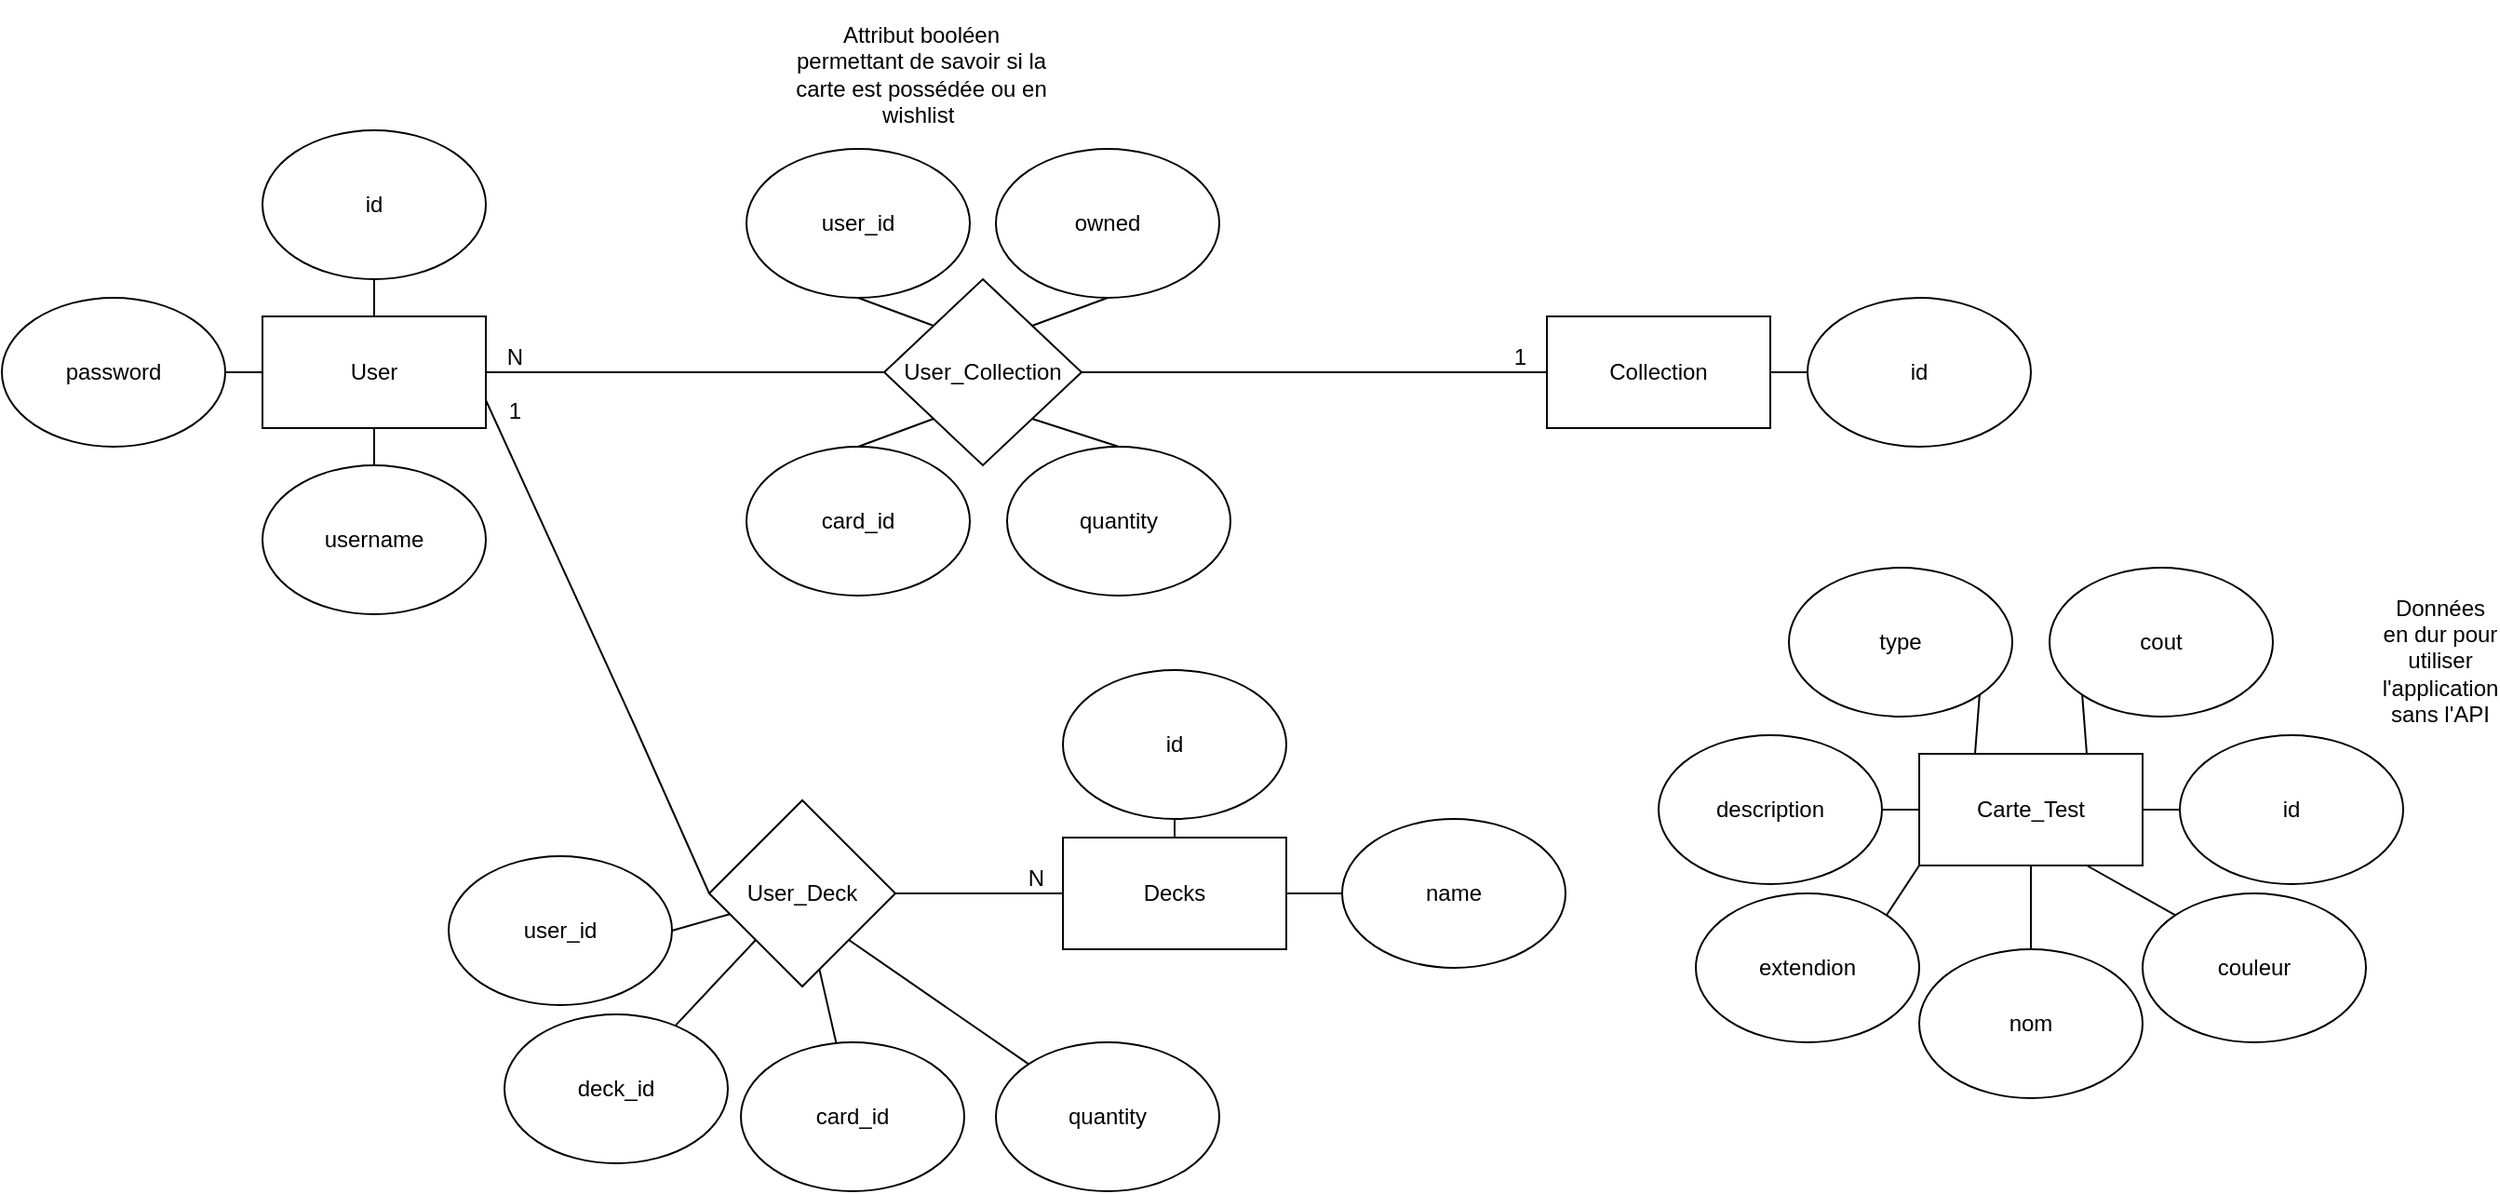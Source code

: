 <mxfile version="17.0.0" type="device"><diagram id="HKSUvyz62qTJNnBPRzKF" name="Page-1"><mxGraphModel dx="2474" dy="1910" grid="1" gridSize="10" guides="1" tooltips="1" connect="1" arrows="1" fold="1" page="1" pageScale="1" pageWidth="827" pageHeight="1169" math="0" shadow="0"><root><mxCell id="0"/><mxCell id="1" parent="0"/><mxCell id="zZBhexE6LtIUCqZjKTa4-1" value="User" style="rounded=0;whiteSpace=wrap;html=1;" parent="1" vertex="1"><mxGeometry x="-10" y="130" width="120" height="60" as="geometry"/></mxCell><mxCell id="zZBhexE6LtIUCqZjKTa4-2" value="Collection" style="rounded=0;whiteSpace=wrap;html=1;" parent="1" vertex="1"><mxGeometry x="680" y="130" width="120" height="60" as="geometry"/></mxCell><mxCell id="zZBhexE6LtIUCqZjKTa4-3" value="Decks" style="rounded=0;whiteSpace=wrap;html=1;" parent="1" vertex="1"><mxGeometry x="420" y="410" width="120" height="60" as="geometry"/></mxCell><mxCell id="zZBhexE6LtIUCqZjKTa4-5" value="id" style="ellipse;whiteSpace=wrap;html=1;" parent="1" vertex="1"><mxGeometry x="-10" y="30" width="120" height="80" as="geometry"/></mxCell><mxCell id="zZBhexE6LtIUCqZjKTa4-6" value="username" style="ellipse;whiteSpace=wrap;html=1;" parent="1" vertex="1"><mxGeometry x="-10" y="210" width="120" height="80" as="geometry"/></mxCell><mxCell id="zZBhexE6LtIUCqZjKTa4-7" value="password" style="ellipse;whiteSpace=wrap;html=1;" parent="1" vertex="1"><mxGeometry x="-150" y="120" width="120" height="80" as="geometry"/></mxCell><mxCell id="zZBhexE6LtIUCqZjKTa4-8" value="user_id" style="ellipse;whiteSpace=wrap;html=1;" parent="1" vertex="1"><mxGeometry x="250" y="40" width="120" height="80" as="geometry"/></mxCell><mxCell id="zZBhexE6LtIUCqZjKTa4-9" value="card_id" style="ellipse;whiteSpace=wrap;html=1;" parent="1" vertex="1"><mxGeometry x="250" y="200" width="120" height="80" as="geometry"/></mxCell><mxCell id="zZBhexE6LtIUCqZjKTa4-10" value="quantity" style="ellipse;whiteSpace=wrap;html=1;" parent="1" vertex="1"><mxGeometry x="390" y="200" width="120" height="80" as="geometry"/></mxCell><mxCell id="uM3jgVpM8qWstJ5vYPEy-1" value="id" style="ellipse;whiteSpace=wrap;html=1;" parent="1" vertex="1"><mxGeometry x="820" y="120" width="120" height="80" as="geometry"/></mxCell><mxCell id="uM3jgVpM8qWstJ5vYPEy-3" value="id" style="ellipse;whiteSpace=wrap;html=1;" parent="1" vertex="1"><mxGeometry x="420" y="320" width="120" height="80" as="geometry"/></mxCell><mxCell id="uM3jgVpM8qWstJ5vYPEy-4" value="name" style="ellipse;whiteSpace=wrap;html=1;" parent="1" vertex="1"><mxGeometry x="570" y="400" width="120" height="80" as="geometry"/></mxCell><mxCell id="uM3jgVpM8qWstJ5vYPEy-12" value="deck_id" style="ellipse;whiteSpace=wrap;html=1;" parent="1" vertex="1"><mxGeometry x="120" y="505" width="120" height="80" as="geometry"/></mxCell><mxCell id="uM3jgVpM8qWstJ5vYPEy-13" value="card_id" style="ellipse;whiteSpace=wrap;html=1;" parent="1" vertex="1"><mxGeometry x="247" y="520" width="120" height="80" as="geometry"/></mxCell><mxCell id="uM3jgVpM8qWstJ5vYPEy-14" value="quantity" style="ellipse;whiteSpace=wrap;html=1;" parent="1" vertex="1"><mxGeometry x="384" y="520" width="120" height="80" as="geometry"/></mxCell><mxCell id="SDSq_9yRI880q0R7eKPn-1" value="owned" style="ellipse;whiteSpace=wrap;html=1;" parent="1" vertex="1"><mxGeometry x="384" y="40" width="120" height="80" as="geometry"/></mxCell><mxCell id="SDSq_9yRI880q0R7eKPn-2" value="Attribut booléen permettant de savoir si la carte est possédée ou en wishlist&amp;nbsp;" style="text;html=1;strokeColor=none;fillColor=none;align=center;verticalAlign=middle;whiteSpace=wrap;rounded=0;" parent="1" vertex="1"><mxGeometry x="274" y="-40" width="140" height="80" as="geometry"/></mxCell><mxCell id="SDSq_9yRI880q0R7eKPn-5" value="" style="endArrow=none;html=1;rounded=0;entryX=0.5;entryY=1;entryDx=0;entryDy=0;exitX=0.5;exitY=0;exitDx=0;exitDy=0;" parent="1" source="zZBhexE6LtIUCqZjKTa4-1" target="zZBhexE6LtIUCqZjKTa4-5" edge="1"><mxGeometry width="50" height="50" relative="1" as="geometry"><mxPoint x="400" y="270" as="sourcePoint"/><mxPoint x="450" y="220" as="targetPoint"/></mxGeometry></mxCell><mxCell id="SDSq_9yRI880q0R7eKPn-6" value="" style="endArrow=none;html=1;rounded=0;entryX=1;entryY=0.5;entryDx=0;entryDy=0;exitX=0;exitY=0.5;exitDx=0;exitDy=0;" parent="1" source="zZBhexE6LtIUCqZjKTa4-1" target="zZBhexE6LtIUCqZjKTa4-7" edge="1"><mxGeometry width="50" height="50" relative="1" as="geometry"><mxPoint x="410.0" y="280" as="sourcePoint"/><mxPoint x="460.0" y="230" as="targetPoint"/></mxGeometry></mxCell><mxCell id="SDSq_9yRI880q0R7eKPn-7" value="" style="endArrow=none;html=1;rounded=0;entryX=0.5;entryY=1;entryDx=0;entryDy=0;exitX=0.5;exitY=0;exitDx=0;exitDy=0;" parent="1" source="zZBhexE6LtIUCqZjKTa4-6" target="zZBhexE6LtIUCqZjKTa4-1" edge="1"><mxGeometry width="50" height="50" relative="1" as="geometry"><mxPoint x="420.0" y="290" as="sourcePoint"/><mxPoint x="470.0" y="240" as="targetPoint"/></mxGeometry></mxCell><mxCell id="SDSq_9yRI880q0R7eKPn-9" value="User_Collection" style="rhombus;whiteSpace=wrap;html=1;" parent="1" vertex="1"><mxGeometry x="324" y="110" width="106" height="100" as="geometry"/></mxCell><mxCell id="SDSq_9yRI880q0R7eKPn-10" value="" style="endArrow=none;html=1;rounded=0;entryX=0.5;entryY=1;entryDx=0;entryDy=0;exitX=0;exitY=0;exitDx=0;exitDy=0;" parent="1" source="SDSq_9yRI880q0R7eKPn-9" target="zZBhexE6LtIUCqZjKTa4-8" edge="1"><mxGeometry width="50" height="50" relative="1" as="geometry"><mxPoint x="520.0" y="370" as="sourcePoint"/><mxPoint x="570.0" y="320" as="targetPoint"/></mxGeometry></mxCell><mxCell id="SDSq_9yRI880q0R7eKPn-11" value="" style="endArrow=none;html=1;rounded=0;entryX=0.5;entryY=1;entryDx=0;entryDy=0;exitX=1;exitY=0;exitDx=0;exitDy=0;" parent="1" source="SDSq_9yRI880q0R7eKPn-9" target="SDSq_9yRI880q0R7eKPn-1" edge="1"><mxGeometry width="50" height="50" relative="1" as="geometry"><mxPoint x="530.0" y="380" as="sourcePoint"/><mxPoint x="580.0" y="330" as="targetPoint"/></mxGeometry></mxCell><mxCell id="SDSq_9yRI880q0R7eKPn-12" value="" style="endArrow=none;html=1;rounded=0;entryX=0;entryY=1;entryDx=0;entryDy=0;exitX=0.5;exitY=0;exitDx=0;exitDy=0;" parent="1" source="zZBhexE6LtIUCqZjKTa4-9" target="SDSq_9yRI880q0R7eKPn-9" edge="1"><mxGeometry width="50" height="50" relative="1" as="geometry"><mxPoint x="540.0" y="390" as="sourcePoint"/><mxPoint x="590.0" y="340" as="targetPoint"/></mxGeometry></mxCell><mxCell id="SDSq_9yRI880q0R7eKPn-13" value="" style="endArrow=none;html=1;rounded=0;entryX=1;entryY=1;entryDx=0;entryDy=0;exitX=0.5;exitY=0;exitDx=0;exitDy=0;" parent="1" source="zZBhexE6LtIUCqZjKTa4-10" target="SDSq_9yRI880q0R7eKPn-9" edge="1"><mxGeometry width="50" height="50" relative="1" as="geometry"><mxPoint x="550.0" y="400" as="sourcePoint"/><mxPoint x="600.0" y="350" as="targetPoint"/></mxGeometry></mxCell><mxCell id="SDSq_9yRI880q0R7eKPn-14" value="" style="endArrow=none;html=1;rounded=0;entryX=0;entryY=0.5;entryDx=0;entryDy=0;exitX=1;exitY=0.5;exitDx=0;exitDy=0;" parent="1" source="zZBhexE6LtIUCqZjKTa4-2" edge="1"><mxGeometry width="50" height="50" relative="1" as="geometry"><mxPoint x="630.0" y="490" as="sourcePoint"/><mxPoint x="820.0" y="160" as="targetPoint"/></mxGeometry></mxCell><mxCell id="SDSq_9yRI880q0R7eKPn-15" value="" style="endArrow=none;html=1;rounded=0;entryX=0;entryY=1;entryDx=0;entryDy=0;" parent="1" source="uM3jgVpM8qWstJ5vYPEy-12" target="SDSq_9yRI880q0R7eKPn-21" edge="1"><mxGeometry width="50" height="50" relative="1" as="geometry"><mxPoint x="340.0" y="510" as="sourcePoint"/><mxPoint x="220.0" y="485" as="targetPoint"/></mxGeometry></mxCell><mxCell id="SDSq_9yRI880q0R7eKPn-16" value="" style="endArrow=none;html=1;rounded=0;" parent="1" source="uM3jgVpM8qWstJ5vYPEy-13" target="SDSq_9yRI880q0R7eKPn-21" edge="1"><mxGeometry width="50" height="50" relative="1" as="geometry"><mxPoint x="350.0" y="520" as="sourcePoint"/><mxPoint x="280.0" y="500" as="targetPoint"/></mxGeometry></mxCell><mxCell id="SDSq_9yRI880q0R7eKPn-17" value="" style="endArrow=none;html=1;rounded=0;entryX=1;entryY=1;entryDx=0;entryDy=0;exitX=0;exitY=0;exitDx=0;exitDy=0;" parent="1" source="uM3jgVpM8qWstJ5vYPEy-14" target="SDSq_9yRI880q0R7eKPn-21" edge="1"><mxGeometry width="50" height="50" relative="1" as="geometry"><mxPoint x="360.0" y="530" as="sourcePoint"/><mxPoint x="340.0" y="470" as="targetPoint"/></mxGeometry></mxCell><mxCell id="SDSq_9yRI880q0R7eKPn-18" value="" style="endArrow=none;html=1;rounded=0;entryX=0.5;entryY=1;entryDx=0;entryDy=0;exitX=0.5;exitY=0;exitDx=0;exitDy=0;" parent="1" source="zZBhexE6LtIUCqZjKTa4-3" target="uM3jgVpM8qWstJ5vYPEy-3" edge="1"><mxGeometry width="50" height="50" relative="1" as="geometry"><mxPoint x="280.0" y="575" as="sourcePoint"/><mxPoint x="330.0" y="525" as="targetPoint"/></mxGeometry></mxCell><mxCell id="SDSq_9yRI880q0R7eKPn-19" value="" style="endArrow=none;html=1;rounded=0;entryX=0;entryY=0.5;entryDx=0;entryDy=0;exitX=1;exitY=0.5;exitDx=0;exitDy=0;" parent="1" source="zZBhexE6LtIUCqZjKTa4-3" target="uM3jgVpM8qWstJ5vYPEy-4" edge="1"><mxGeometry width="50" height="50" relative="1" as="geometry"><mxPoint x="290.0" y="585" as="sourcePoint"/><mxPoint x="340.0" y="535" as="targetPoint"/></mxGeometry></mxCell><mxCell id="SDSq_9yRI880q0R7eKPn-21" value="User_Deck" style="rhombus;whiteSpace=wrap;html=1;" parent="1" vertex="1"><mxGeometry x="230" y="390" width="100" height="100" as="geometry"/></mxCell><mxCell id="SDSq_9yRI880q0R7eKPn-33" value="" style="endArrow=none;html=1;rounded=0;exitX=1;exitY=0.5;exitDx=0;exitDy=0;entryX=0;entryY=0.5;entryDx=0;entryDy=0;" parent="1" source="SDSq_9yRI880q0R7eKPn-9" target="zZBhexE6LtIUCqZjKTa4-2" edge="1"><mxGeometry relative="1" as="geometry"><mxPoint x="520" y="320" as="sourcePoint"/><mxPoint x="680" y="320" as="targetPoint"/></mxGeometry></mxCell><mxCell id="SDSq_9yRI880q0R7eKPn-34" value="1" style="resizable=0;html=1;align=right;verticalAlign=bottom;" parent="SDSq_9yRI880q0R7eKPn-33" connectable="0" vertex="1"><mxGeometry x="1" relative="1" as="geometry"><mxPoint x="-11" as="offset"/></mxGeometry></mxCell><mxCell id="SDSq_9yRI880q0R7eKPn-35" value="" style="endArrow=none;html=1;rounded=0;exitX=0;exitY=0.5;exitDx=0;exitDy=0;entryX=1;entryY=0.5;entryDx=0;entryDy=0;" parent="1" source="SDSq_9yRI880q0R7eKPn-9" target="zZBhexE6LtIUCqZjKTa4-1" edge="1"><mxGeometry relative="1" as="geometry"><mxPoint x="470" y="330" as="sourcePoint"/><mxPoint x="630" y="330" as="targetPoint"/></mxGeometry></mxCell><mxCell id="SDSq_9yRI880q0R7eKPn-36" value="N" style="resizable=0;html=1;align=right;verticalAlign=bottom;" parent="SDSq_9yRI880q0R7eKPn-35" connectable="0" vertex="1"><mxGeometry x="1" relative="1" as="geometry"><mxPoint x="20" as="offset"/></mxGeometry></mxCell><mxCell id="SDSq_9yRI880q0R7eKPn-37" value="user_id" style="ellipse;whiteSpace=wrap;html=1;" parent="1" vertex="1"><mxGeometry x="90" y="420" width="120" height="80" as="geometry"/></mxCell><mxCell id="SDSq_9yRI880q0R7eKPn-39" value="" style="endArrow=none;html=1;rounded=0;exitX=1;exitY=0.5;exitDx=0;exitDy=0;" parent="1" source="SDSq_9yRI880q0R7eKPn-37" target="SDSq_9yRI880q0R7eKPn-21" edge="1"><mxGeometry width="50" height="50" relative="1" as="geometry"><mxPoint x="192.977" y="522.087" as="sourcePoint"/><mxPoint x="265" y="475" as="targetPoint"/></mxGeometry></mxCell><mxCell id="SDSq_9yRI880q0R7eKPn-40" value="" style="endArrow=none;html=1;rounded=0;entryX=0;entryY=0.5;entryDx=0;entryDy=0;exitX=1;exitY=0.5;exitDx=0;exitDy=0;" parent="1" source="SDSq_9yRI880q0R7eKPn-21" target="zZBhexE6LtIUCqZjKTa4-3" edge="1"><mxGeometry relative="1" as="geometry"><mxPoint x="-210" y="480" as="sourcePoint"/><mxPoint x="-50" y="480" as="targetPoint"/></mxGeometry></mxCell><mxCell id="SDSq_9yRI880q0R7eKPn-41" value="N" style="resizable=0;html=1;align=right;verticalAlign=bottom;" parent="SDSq_9yRI880q0R7eKPn-40" connectable="0" vertex="1"><mxGeometry x="1" relative="1" as="geometry"><mxPoint x="-10" as="offset"/></mxGeometry></mxCell><mxCell id="sVUnKzmDD5O4Jh-peu3N-1" value="" style="endArrow=none;html=1;rounded=0;entryX=1;entryY=0.75;entryDx=0;entryDy=0;exitX=0;exitY=0.5;exitDx=0;exitDy=0;" parent="1" source="SDSq_9yRI880q0R7eKPn-21" target="zZBhexE6LtIUCqZjKTa4-1" edge="1"><mxGeometry relative="1" as="geometry"><mxPoint x="340" y="360" as="sourcePoint"/><mxPoint x="500" y="360" as="targetPoint"/><Array as="points"><mxPoint x="190" y="350"/></Array></mxGeometry></mxCell><mxCell id="sVUnKzmDD5O4Jh-peu3N-2" value="1" style="resizable=0;html=1;align=right;verticalAlign=bottom;" parent="sVUnKzmDD5O4Jh-peu3N-1" connectable="0" vertex="1"><mxGeometry x="1" relative="1" as="geometry"><mxPoint x="20" y="15" as="offset"/></mxGeometry></mxCell><mxCell id="4IHgryuS3Gbjjm-1ZO2m-1" value="Carte_Test" style="rounded=0;whiteSpace=wrap;html=1;" vertex="1" parent="1"><mxGeometry x="880" y="365" width="120" height="60" as="geometry"/></mxCell><mxCell id="4IHgryuS3Gbjjm-1ZO2m-2" value="id" style="ellipse;whiteSpace=wrap;html=1;" vertex="1" parent="1"><mxGeometry x="1020" y="355" width="120" height="80" as="geometry"/></mxCell><mxCell id="4IHgryuS3Gbjjm-1ZO2m-3" value="couleur" style="ellipse;whiteSpace=wrap;html=1;" vertex="1" parent="1"><mxGeometry x="1000" y="440" width="120" height="80" as="geometry"/></mxCell><mxCell id="4IHgryuS3Gbjjm-1ZO2m-4" value="nom" style="ellipse;whiteSpace=wrap;html=1;" vertex="1" parent="1"><mxGeometry x="880" y="470" width="120" height="80" as="geometry"/></mxCell><mxCell id="4IHgryuS3Gbjjm-1ZO2m-5" value="extendion" style="ellipse;whiteSpace=wrap;html=1;" vertex="1" parent="1"><mxGeometry x="760" y="440" width="120" height="80" as="geometry"/></mxCell><mxCell id="4IHgryuS3Gbjjm-1ZO2m-6" value="description" style="ellipse;whiteSpace=wrap;html=1;" vertex="1" parent="1"><mxGeometry x="740" y="355" width="120" height="80" as="geometry"/></mxCell><mxCell id="4IHgryuS3Gbjjm-1ZO2m-7" value="type" style="ellipse;whiteSpace=wrap;html=1;" vertex="1" parent="1"><mxGeometry x="810" y="265" width="120" height="80" as="geometry"/></mxCell><mxCell id="4IHgryuS3Gbjjm-1ZO2m-8" value="cout" style="ellipse;whiteSpace=wrap;html=1;" vertex="1" parent="1"><mxGeometry x="950" y="265" width="120" height="80" as="geometry"/></mxCell><mxCell id="4IHgryuS3Gbjjm-1ZO2m-9" value="Données en dur pour utiliser l'application sans l'API" style="text;html=1;strokeColor=none;fillColor=none;align=center;verticalAlign=middle;whiteSpace=wrap;rounded=0;" vertex="1" parent="1"><mxGeometry x="1130" y="300" width="60" height="30" as="geometry"/></mxCell><mxCell id="4IHgryuS3Gbjjm-1ZO2m-10" value="" style="endArrow=none;html=1;rounded=0;entryX=1;entryY=1;entryDx=0;entryDy=0;exitX=0.25;exitY=0;exitDx=0;exitDy=0;" edge="1" parent="1" source="4IHgryuS3Gbjjm-1ZO2m-1" target="4IHgryuS3Gbjjm-1ZO2m-7"><mxGeometry width="50" height="50" relative="1" as="geometry"><mxPoint x="308.364" y="530.417" as="sourcePoint"/><mxPoint x="299.184" y="490.816" as="targetPoint"/></mxGeometry></mxCell><mxCell id="4IHgryuS3Gbjjm-1ZO2m-11" value="" style="endArrow=none;html=1;rounded=0;entryX=0;entryY=1;entryDx=0;entryDy=0;exitX=0.75;exitY=0;exitDx=0;exitDy=0;" edge="1" parent="1" source="4IHgryuS3Gbjjm-1ZO2m-1" target="4IHgryuS3Gbjjm-1ZO2m-8"><mxGeometry width="50" height="50" relative="1" as="geometry"><mxPoint x="318.364" y="540.417" as="sourcePoint"/><mxPoint x="309.184" y="500.816" as="targetPoint"/></mxGeometry></mxCell><mxCell id="4IHgryuS3Gbjjm-1ZO2m-12" value="" style="endArrow=none;html=1;rounded=0;entryX=0;entryY=0.5;entryDx=0;entryDy=0;" edge="1" parent="1" source="4IHgryuS3Gbjjm-1ZO2m-6" target="4IHgryuS3Gbjjm-1ZO2m-1"><mxGeometry width="50" height="50" relative="1" as="geometry"><mxPoint x="328.364" y="550.417" as="sourcePoint"/><mxPoint x="319.184" y="510.816" as="targetPoint"/></mxGeometry></mxCell><mxCell id="4IHgryuS3Gbjjm-1ZO2m-13" value="" style="endArrow=none;html=1;rounded=0;entryX=0;entryY=1;entryDx=0;entryDy=0;exitX=1;exitY=0;exitDx=0;exitDy=0;" edge="1" parent="1" source="4IHgryuS3Gbjjm-1ZO2m-5" target="4IHgryuS3Gbjjm-1ZO2m-1"><mxGeometry width="50" height="50" relative="1" as="geometry"><mxPoint x="338.364" y="560.417" as="sourcePoint"/><mxPoint x="329.184" y="520.816" as="targetPoint"/></mxGeometry></mxCell><mxCell id="4IHgryuS3Gbjjm-1ZO2m-14" value="" style="endArrow=none;html=1;rounded=0;entryX=0.5;entryY=1;entryDx=0;entryDy=0;exitX=0.5;exitY=0;exitDx=0;exitDy=0;" edge="1" parent="1" source="4IHgryuS3Gbjjm-1ZO2m-4" target="4IHgryuS3Gbjjm-1ZO2m-1"><mxGeometry width="50" height="50" relative="1" as="geometry"><mxPoint x="348.364" y="570.417" as="sourcePoint"/><mxPoint x="339.184" y="530.816" as="targetPoint"/></mxGeometry></mxCell><mxCell id="4IHgryuS3Gbjjm-1ZO2m-15" value="" style="endArrow=none;html=1;rounded=0;entryX=0.75;entryY=1;entryDx=0;entryDy=0;exitX=0;exitY=0;exitDx=0;exitDy=0;" edge="1" parent="1" source="4IHgryuS3Gbjjm-1ZO2m-3" target="4IHgryuS3Gbjjm-1ZO2m-1"><mxGeometry width="50" height="50" relative="1" as="geometry"><mxPoint x="358.364" y="580.417" as="sourcePoint"/><mxPoint x="349.184" y="540.816" as="targetPoint"/></mxGeometry></mxCell><mxCell id="4IHgryuS3Gbjjm-1ZO2m-16" value="" style="endArrow=none;html=1;rounded=0;entryX=0;entryY=0.5;entryDx=0;entryDy=0;exitX=1;exitY=0.5;exitDx=0;exitDy=0;" edge="1" parent="1" source="4IHgryuS3Gbjjm-1ZO2m-1" target="4IHgryuS3Gbjjm-1ZO2m-2"><mxGeometry width="50" height="50" relative="1" as="geometry"><mxPoint x="368.364" y="590.417" as="sourcePoint"/><mxPoint x="359.184" y="550.816" as="targetPoint"/></mxGeometry></mxCell></root></mxGraphModel></diagram></mxfile>